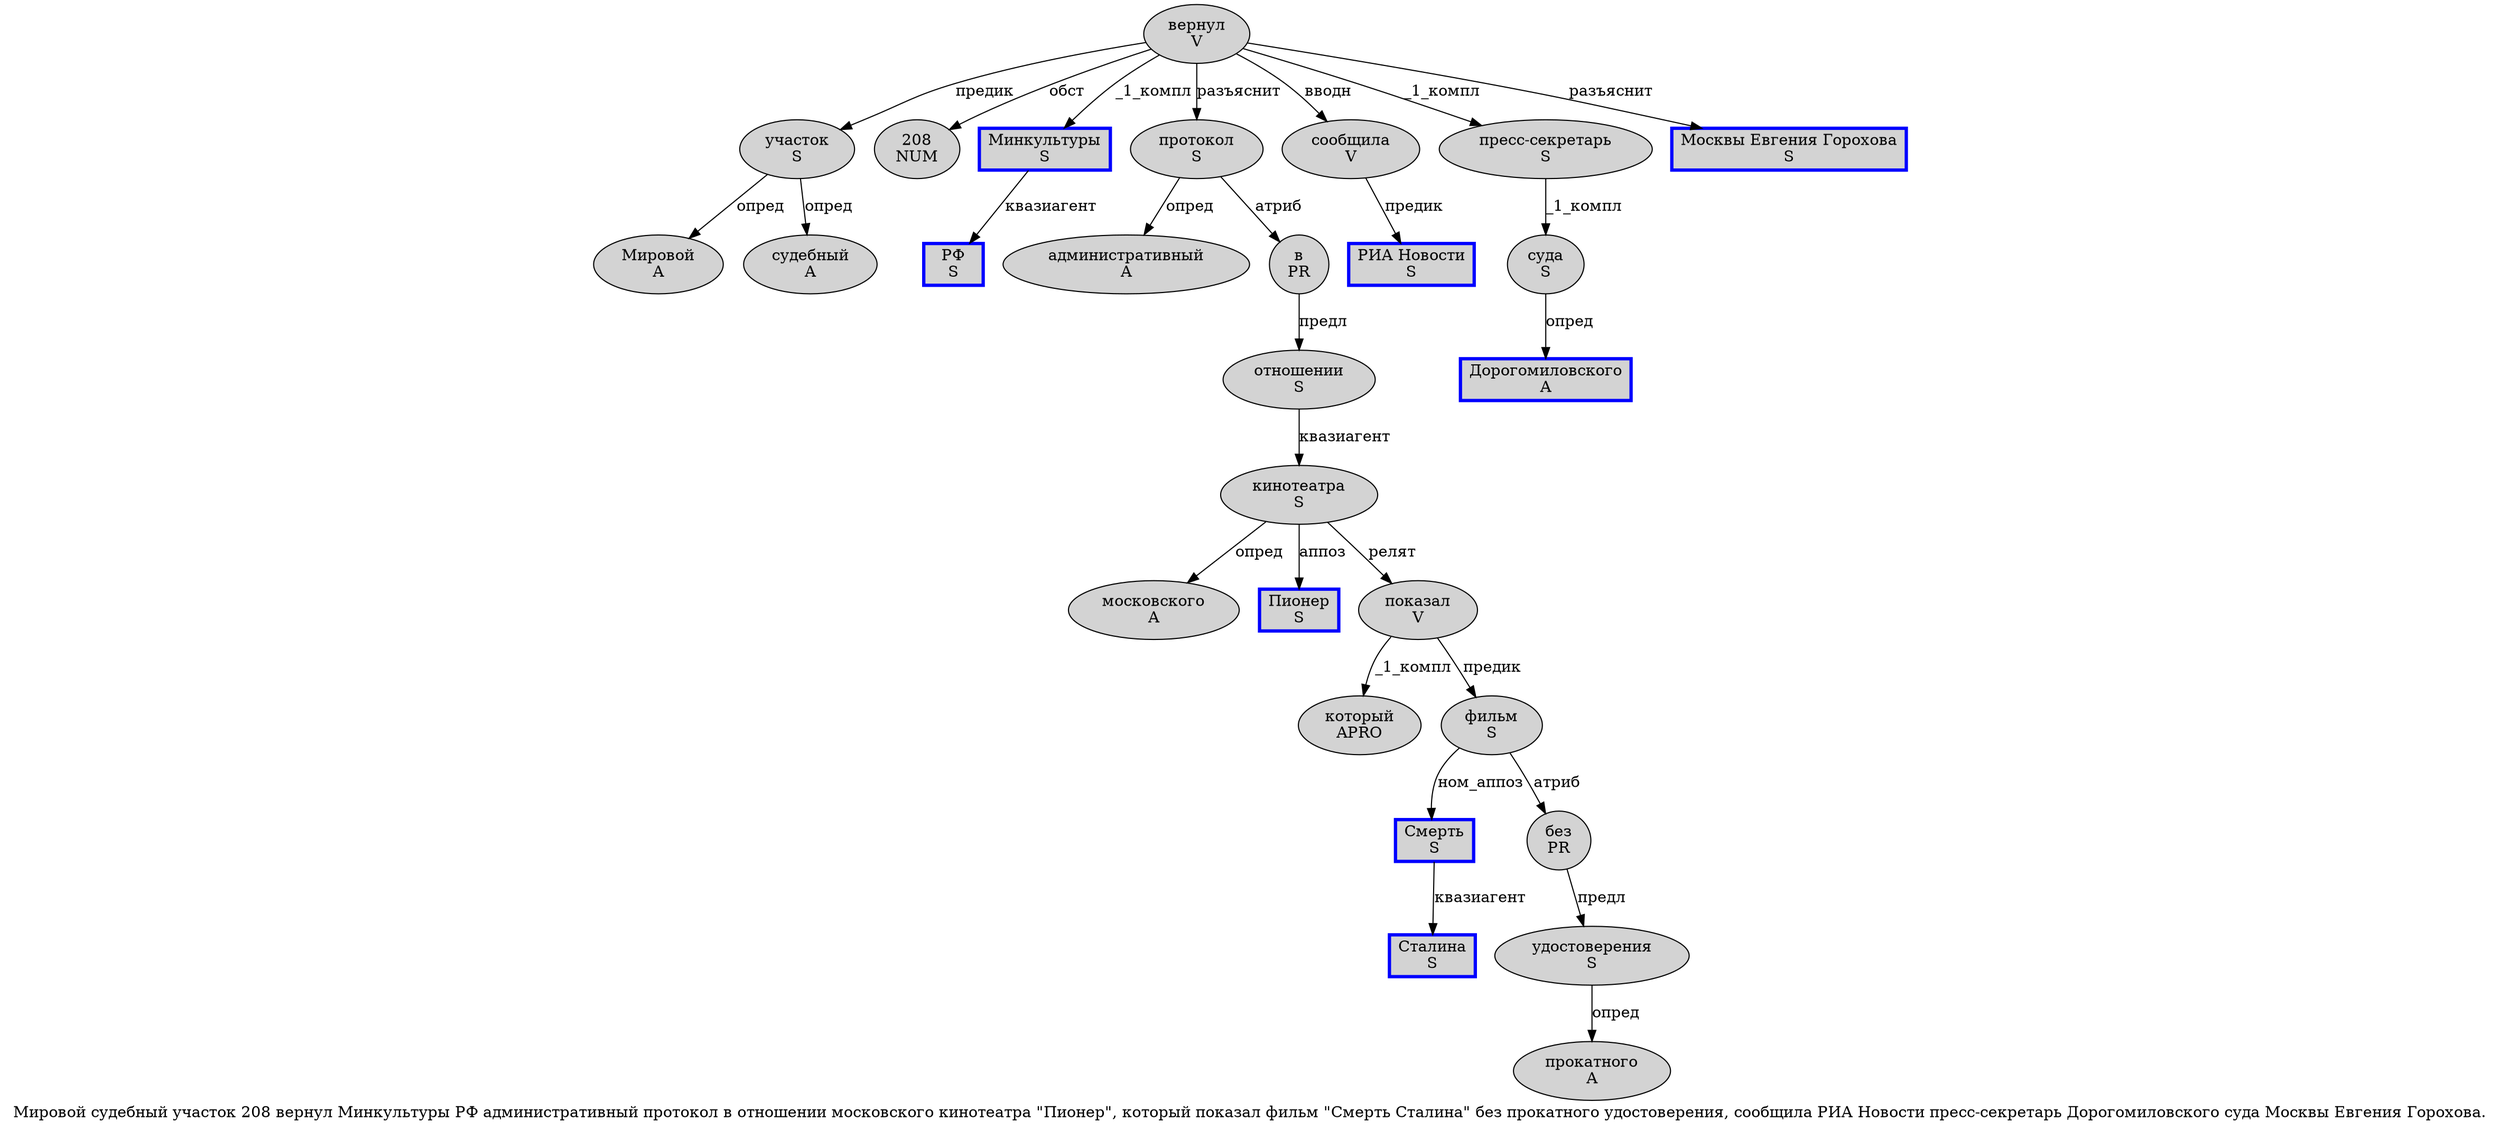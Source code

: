 digraph SENTENCE_416 {
	graph [label="Мировой судебный участок 208 вернул Минкультуры РФ административный протокол в отношении московского кинотеатра \"Пионер\", который показал фильм \"Смерть Сталина\" без прокатного удостоверения, сообщила РИА Новости пресс-секретарь Дорогомиловского суда Москвы Евгения Горохова."]
	node [style=filled]
		0 [label="Мировой
A" color="" fillcolor=lightgray penwidth=1 shape=ellipse]
		1 [label="судебный
A" color="" fillcolor=lightgray penwidth=1 shape=ellipse]
		2 [label="участок
S" color="" fillcolor=lightgray penwidth=1 shape=ellipse]
		3 [label="208
NUM" color="" fillcolor=lightgray penwidth=1 shape=ellipse]
		4 [label="вернул
V" color="" fillcolor=lightgray penwidth=1 shape=ellipse]
		5 [label="Минкультуры
S" color=blue fillcolor=lightgray penwidth=3 shape=box]
		6 [label="РФ
S" color=blue fillcolor=lightgray penwidth=3 shape=box]
		7 [label="административный
A" color="" fillcolor=lightgray penwidth=1 shape=ellipse]
		8 [label="протокол
S" color="" fillcolor=lightgray penwidth=1 shape=ellipse]
		9 [label="в
PR" color="" fillcolor=lightgray penwidth=1 shape=ellipse]
		10 [label="отношении
S" color="" fillcolor=lightgray penwidth=1 shape=ellipse]
		11 [label="московского
A" color="" fillcolor=lightgray penwidth=1 shape=ellipse]
		12 [label="кинотеатра
S" color="" fillcolor=lightgray penwidth=1 shape=ellipse]
		14 [label="Пионер
S" color=blue fillcolor=lightgray penwidth=3 shape=box]
		17 [label="который
APRO" color="" fillcolor=lightgray penwidth=1 shape=ellipse]
		18 [label="показал
V" color="" fillcolor=lightgray penwidth=1 shape=ellipse]
		19 [label="фильм
S" color="" fillcolor=lightgray penwidth=1 shape=ellipse]
		21 [label="Смерть
S" color=blue fillcolor=lightgray penwidth=3 shape=box]
		22 [label="Сталина
S" color=blue fillcolor=lightgray penwidth=3 shape=box]
		24 [label="без
PR" color="" fillcolor=lightgray penwidth=1 shape=ellipse]
		25 [label="прокатного
A" color="" fillcolor=lightgray penwidth=1 shape=ellipse]
		26 [label="удостоверения
S" color="" fillcolor=lightgray penwidth=1 shape=ellipse]
		28 [label="сообщила
V" color="" fillcolor=lightgray penwidth=1 shape=ellipse]
		29 [label="РИА Новости
S" color=blue fillcolor=lightgray penwidth=3 shape=box]
		30 [label="пресс-секретарь
S" color="" fillcolor=lightgray penwidth=1 shape=ellipse]
		31 [label="Дорогомиловского
A" color=blue fillcolor=lightgray penwidth=3 shape=box]
		32 [label="суда
S" color="" fillcolor=lightgray penwidth=1 shape=ellipse]
		33 [label="Москвы Евгения Горохова
S" color=blue fillcolor=lightgray penwidth=3 shape=box]
			24 -> 26 [label="предл"]
			21 -> 22 [label="квазиагент"]
			9 -> 10 [label="предл"]
			2 -> 0 [label="опред"]
			2 -> 1 [label="опред"]
			19 -> 21 [label="ном_аппоз"]
			19 -> 24 [label="атриб"]
			26 -> 25 [label="опред"]
			8 -> 7 [label="опред"]
			8 -> 9 [label="атриб"]
			28 -> 29 [label="предик"]
			10 -> 12 [label="квазиагент"]
			18 -> 17 [label="_1_компл"]
			18 -> 19 [label="предик"]
			12 -> 11 [label="опред"]
			12 -> 14 [label="аппоз"]
			12 -> 18 [label="релят"]
			5 -> 6 [label="квазиагент"]
			30 -> 32 [label="_1_компл"]
			32 -> 31 [label="опред"]
			4 -> 2 [label="предик"]
			4 -> 3 [label="обст"]
			4 -> 5 [label="_1_компл"]
			4 -> 8 [label="разъяснит"]
			4 -> 28 [label="вводн"]
			4 -> 30 [label="_1_компл"]
			4 -> 33 [label="разъяснит"]
}